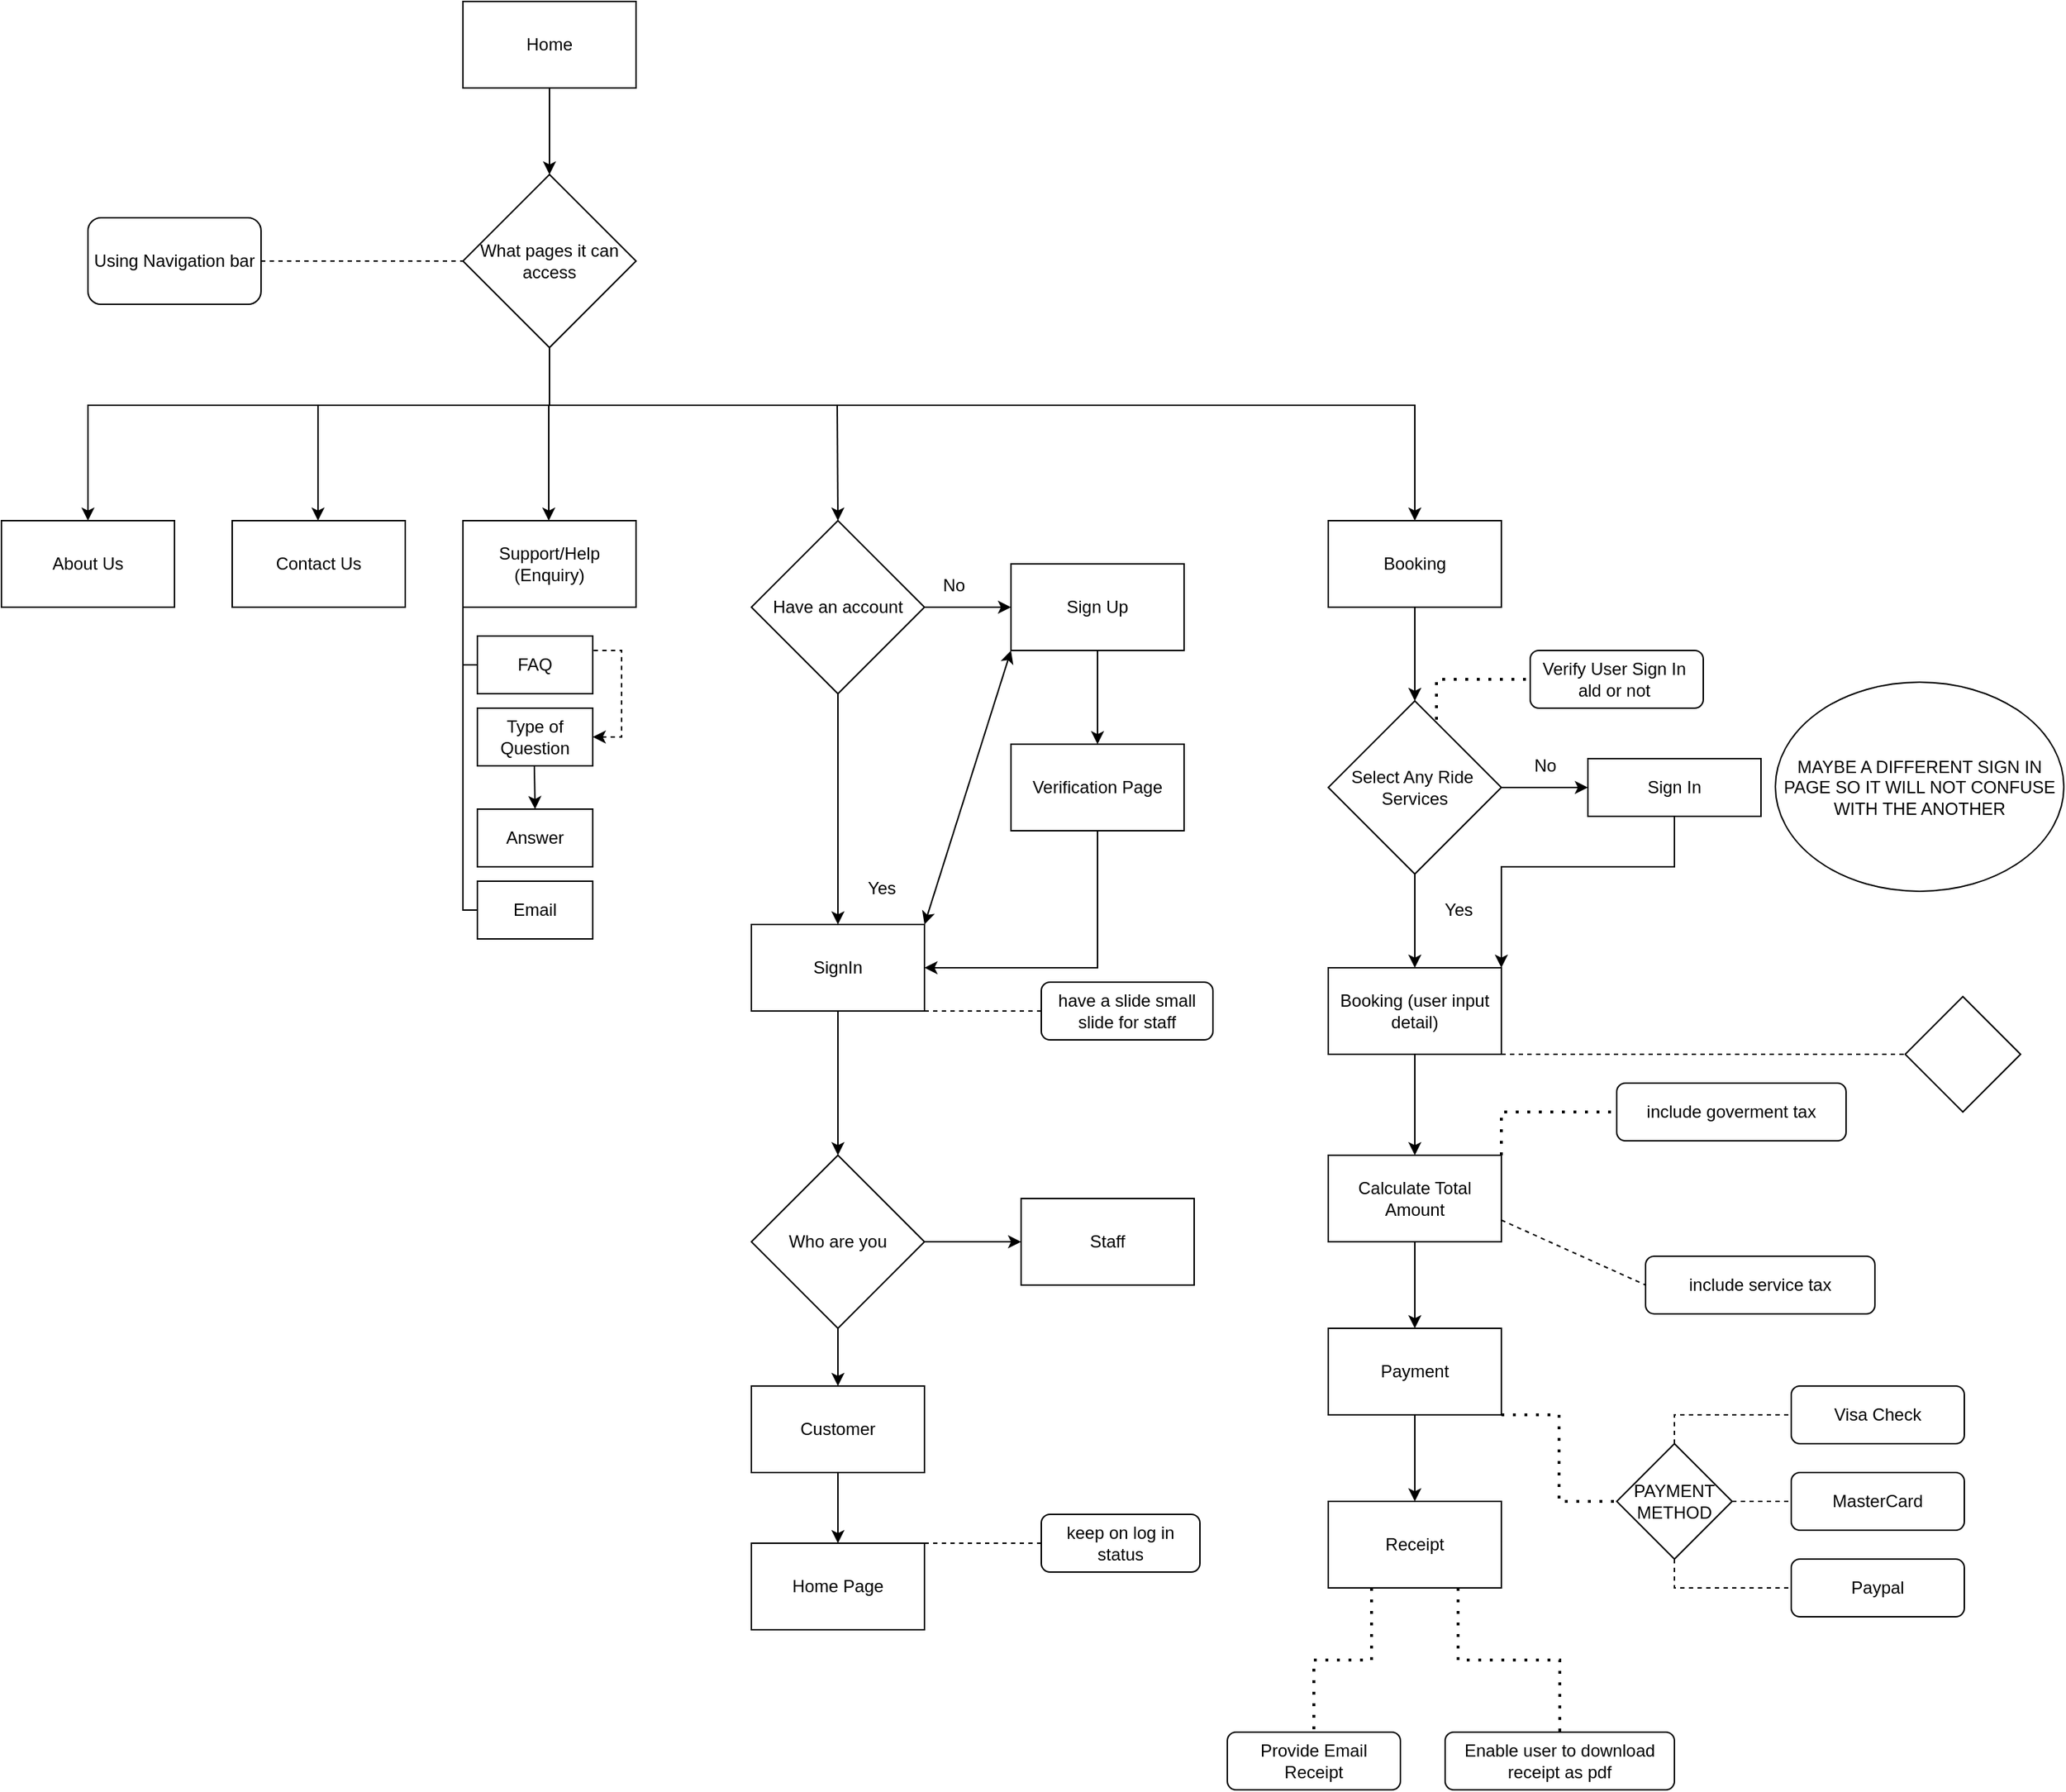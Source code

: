 <mxfile version="21.0.6" type="github"><diagram id="C5RBs43oDa-KdzZeNtuy" name="Page-1"><mxGraphModel dx="1627" dy="788" grid="1" gridSize="10" guides="1" tooltips="1" connect="1" arrows="1" fold="1" page="1" pageScale="1" pageWidth="827" pageHeight="1169" math="0" shadow="0"><root><mxCell id="WIyWlLk6GJQsqaUBKTNV-0"/><mxCell id="WIyWlLk6GJQsqaUBKTNV-1" parent="WIyWlLk6GJQsqaUBKTNV-0"/><mxCell id="jvYdk_ujipmIe7CMrrBQ-0" value="Home" style="rounded=0;whiteSpace=wrap;html=1;" parent="WIyWlLk6GJQsqaUBKTNV-1" vertex="1"><mxGeometry x="320" y="40" width="120" height="60" as="geometry"/></mxCell><mxCell id="jvYdk_ujipmIe7CMrrBQ-1" value="What pages it can access" style="rhombus;whiteSpace=wrap;html=1;" parent="WIyWlLk6GJQsqaUBKTNV-1" vertex="1"><mxGeometry x="320" y="160" width="120" height="120" as="geometry"/></mxCell><mxCell id="jvYdk_ujipmIe7CMrrBQ-3" value="" style="endArrow=classic;html=1;rounded=0;exitX=0.5;exitY=1;exitDx=0;exitDy=0;" parent="WIyWlLk6GJQsqaUBKTNV-1" source="jvYdk_ujipmIe7CMrrBQ-0" target="jvYdk_ujipmIe7CMrrBQ-1" edge="1"><mxGeometry width="50" height="50" relative="1" as="geometry"><mxPoint x="210" y="120" as="sourcePoint"/><mxPoint x="210" y="210" as="targetPoint"/></mxGeometry></mxCell><mxCell id="jvYdk_ujipmIe7CMrrBQ-5" value="" style="endArrow=classic;html=1;rounded=0;exitX=0.5;exitY=1;exitDx=0;exitDy=0;edgeStyle=orthogonalEdgeStyle;entryX=0.5;entryY=0;entryDx=0;entryDy=0;" parent="WIyWlLk6GJQsqaUBKTNV-1" source="jvYdk_ujipmIe7CMrrBQ-1" target="jvYdk_ujipmIe7CMrrBQ-12" edge="1"><mxGeometry width="50" height="50" relative="1" as="geometry"><mxPoint x="210" y="120" as="sourcePoint"/><mxPoint x="160" y="400" as="targetPoint"/><Array as="points"><mxPoint x="380" y="320"/><mxPoint x="60" y="320"/></Array></mxGeometry></mxCell><mxCell id="jvYdk_ujipmIe7CMrrBQ-7" value="" style="endArrow=classic;html=1;rounded=0;" parent="WIyWlLk6GJQsqaUBKTNV-1" edge="1"><mxGeometry width="50" height="50" relative="1" as="geometry"><mxPoint x="219.5" y="320" as="sourcePoint"/><mxPoint x="219.5" y="400" as="targetPoint"/></mxGeometry></mxCell><mxCell id="jvYdk_ujipmIe7CMrrBQ-9" value="" style="endArrow=classic;html=1;rounded=0;" parent="WIyWlLk6GJQsqaUBKTNV-1" edge="1"><mxGeometry width="50" height="50" relative="1" as="geometry"><mxPoint x="379.5" y="320" as="sourcePoint"/><mxPoint x="379.5" y="400" as="targetPoint"/></mxGeometry></mxCell><mxCell id="jvYdk_ujipmIe7CMrrBQ-10" value="" style="endArrow=classic;html=1;rounded=0;exitX=0.5;exitY=1;exitDx=0;exitDy=0;edgeStyle=orthogonalEdgeStyle;entryX=0.5;entryY=0;entryDx=0;entryDy=0;" parent="WIyWlLk6GJQsqaUBKTNV-1" source="jvYdk_ujipmIe7CMrrBQ-1" target="jvYdk_ujipmIe7CMrrBQ-16" edge="1"><mxGeometry width="50" height="50" relative="1" as="geometry"><mxPoint x="390" y="290" as="sourcePoint"/><mxPoint x="720" y="400" as="targetPoint"/><Array as="points"><mxPoint x="380" y="320"/><mxPoint x="980" y="320"/></Array></mxGeometry></mxCell><mxCell id="jvYdk_ujipmIe7CMrrBQ-11" value="" style="endArrow=classic;html=1;rounded=0;entryX=0.5;entryY=0;entryDx=0;entryDy=0;" parent="WIyWlLk6GJQsqaUBKTNV-1" target="jvYdk_ujipmIe7CMrrBQ-72" edge="1"><mxGeometry width="50" height="50" relative="1" as="geometry"><mxPoint x="579.5" y="320" as="sourcePoint"/><mxPoint x="579.5" y="400" as="targetPoint"/></mxGeometry></mxCell><mxCell id="jvYdk_ujipmIe7CMrrBQ-12" value="About Us" style="rounded=0;whiteSpace=wrap;html=1;" parent="WIyWlLk6GJQsqaUBKTNV-1" vertex="1"><mxGeometry y="400" width="120" height="60" as="geometry"/></mxCell><mxCell id="jvYdk_ujipmIe7CMrrBQ-13" value="Contact Us" style="rounded=0;whiteSpace=wrap;html=1;" parent="WIyWlLk6GJQsqaUBKTNV-1" vertex="1"><mxGeometry x="160" y="400" width="120" height="60" as="geometry"/></mxCell><mxCell id="jvYdk_ujipmIe7CMrrBQ-14" value="Support/Help&lt;br&gt;(Enquiry)" style="rounded=0;whiteSpace=wrap;html=1;" parent="WIyWlLk6GJQsqaUBKTNV-1" vertex="1"><mxGeometry x="320" y="400" width="120" height="60" as="geometry"/></mxCell><mxCell id="jvYdk_ujipmIe7CMrrBQ-15" value="SignIn" style="rounded=0;whiteSpace=wrap;html=1;" parent="WIyWlLk6GJQsqaUBKTNV-1" vertex="1"><mxGeometry x="520" y="680" width="120" height="60" as="geometry"/></mxCell><mxCell id="jvYdk_ujipmIe7CMrrBQ-16" value="Booking" style="rounded=0;whiteSpace=wrap;html=1;" parent="WIyWlLk6GJQsqaUBKTNV-1" vertex="1"><mxGeometry x="920" y="400" width="120" height="60" as="geometry"/></mxCell><mxCell id="jvYdk_ujipmIe7CMrrBQ-30" value="Using Navigation bar" style="rounded=1;whiteSpace=wrap;html=1;" parent="WIyWlLk6GJQsqaUBKTNV-1" vertex="1"><mxGeometry x="60" y="190" width="120" height="60" as="geometry"/></mxCell><mxCell id="jvYdk_ujipmIe7CMrrBQ-39" value="FAQ" style="rounded=0;whiteSpace=wrap;html=1;" parent="WIyWlLk6GJQsqaUBKTNV-1" vertex="1"><mxGeometry x="330" y="480" width="80" height="40" as="geometry"/></mxCell><mxCell id="jvYdk_ujipmIe7CMrrBQ-40" value="Email" style="rounded=0;whiteSpace=wrap;html=1;" parent="WIyWlLk6GJQsqaUBKTNV-1" vertex="1"><mxGeometry x="330" y="650" width="80" height="40" as="geometry"/></mxCell><mxCell id="jvYdk_ujipmIe7CMrrBQ-41" value="" style="endArrow=none;html=1;rounded=0;entryX=0;entryY=1;entryDx=0;entryDy=0;exitX=0;exitY=0.5;exitDx=0;exitDy=0;edgeStyle=orthogonalEdgeStyle;" parent="WIyWlLk6GJQsqaUBKTNV-1" source="jvYdk_ujipmIe7CMrrBQ-40" target="jvYdk_ujipmIe7CMrrBQ-14" edge="1"><mxGeometry width="50" height="50" relative="1" as="geometry"><mxPoint x="300" y="570" as="sourcePoint"/><mxPoint x="350" y="520" as="targetPoint"/></mxGeometry></mxCell><mxCell id="jvYdk_ujipmIe7CMrrBQ-42" value="" style="endArrow=none;html=1;rounded=0;exitX=0;exitY=0.5;exitDx=0;exitDy=0;" parent="WIyWlLk6GJQsqaUBKTNV-1" source="jvYdk_ujipmIe7CMrrBQ-39" edge="1"><mxGeometry width="50" height="50" relative="1" as="geometry"><mxPoint x="520" y="570" as="sourcePoint"/><mxPoint x="320" y="500" as="targetPoint"/></mxGeometry></mxCell><mxCell id="jvYdk_ujipmIe7CMrrBQ-44" value="" style="endArrow=none;html=1;rounded=0;entryX=1;entryY=0.25;entryDx=0;entryDy=0;exitX=1;exitY=0.5;exitDx=0;exitDy=0;edgeStyle=orthogonalEdgeStyle;startArrow=classic;startFill=1;dashed=1;" parent="WIyWlLk6GJQsqaUBKTNV-1" source="jvYdk_ujipmIe7CMrrBQ-45" target="jvYdk_ujipmIe7CMrrBQ-39" edge="1"><mxGeometry width="50" height="50" relative="1" as="geometry"><mxPoint x="440" y="550" as="sourcePoint"/><mxPoint x="330" y="470" as="targetPoint"/><Array as="points"><mxPoint x="430" y="550"/><mxPoint x="430" y="490"/></Array></mxGeometry></mxCell><mxCell id="jvYdk_ujipmIe7CMrrBQ-45" value="Type of Question" style="rounded=0;whiteSpace=wrap;html=1;" parent="WIyWlLk6GJQsqaUBKTNV-1" vertex="1"><mxGeometry x="330" y="530" width="80" height="40" as="geometry"/></mxCell><mxCell id="jvYdk_ujipmIe7CMrrBQ-46" value="" style="endArrow=classic;html=1;rounded=0;entryX=0.5;entryY=0;entryDx=0;entryDy=0;" parent="WIyWlLk6GJQsqaUBKTNV-1" target="jvYdk_ujipmIe7CMrrBQ-47" edge="1"><mxGeometry width="50" height="50" relative="1" as="geometry"><mxPoint x="369.5" y="570" as="sourcePoint"/><mxPoint x="370" y="610" as="targetPoint"/></mxGeometry></mxCell><mxCell id="jvYdk_ujipmIe7CMrrBQ-47" value="Answer" style="rounded=0;whiteSpace=wrap;html=1;" parent="WIyWlLk6GJQsqaUBKTNV-1" vertex="1"><mxGeometry x="330" y="600" width="80" height="40" as="geometry"/></mxCell><mxCell id="jvYdk_ujipmIe7CMrrBQ-49" value="" style="endArrow=classic;html=1;rounded=0;exitX=1;exitY=0.5;exitDx=0;exitDy=0;entryX=0;entryY=0.5;entryDx=0;entryDy=0;" parent="WIyWlLk6GJQsqaUBKTNV-1" source="jvYdk_ujipmIe7CMrrBQ-72" target="jvYdk_ujipmIe7CMrrBQ-50" edge="1"><mxGeometry width="50" height="50" relative="1" as="geometry"><mxPoint x="759.5" y="440" as="sourcePoint"/><mxPoint x="750" y="380" as="targetPoint"/></mxGeometry></mxCell><mxCell id="jvYdk_ujipmIe7CMrrBQ-50" value="Sign Up" style="rounded=0;whiteSpace=wrap;html=1;" parent="WIyWlLk6GJQsqaUBKTNV-1" vertex="1"><mxGeometry x="700" y="430" width="120" height="60" as="geometry"/></mxCell><mxCell id="jvYdk_ujipmIe7CMrrBQ-51" value="" style="endArrow=none;dashed=1;html=1;dashPattern=1 3;strokeWidth=2;rounded=0;exitX=1;exitY=0;exitDx=0;exitDy=0;entryX=0;entryY=0.5;entryDx=0;entryDy=0;edgeStyle=orthogonalEdgeStyle;" parent="WIyWlLk6GJQsqaUBKTNV-1" source="jvYdk_ujipmIe7CMrrBQ-54" target="jvYdk_ujipmIe7CMrrBQ-52" edge="1"><mxGeometry width="50" height="50" relative="1" as="geometry"><mxPoint x="1300" y="480" as="sourcePoint"/><mxPoint x="1100" y="430" as="targetPoint"/><Array as="points"><mxPoint x="995" y="510"/></Array></mxGeometry></mxCell><mxCell id="jvYdk_ujipmIe7CMrrBQ-52" value="Verify User Sign In&amp;nbsp;&lt;br&gt;ald or not&amp;nbsp;" style="rounded=1;whiteSpace=wrap;html=1;" parent="WIyWlLk6GJQsqaUBKTNV-1" vertex="1"><mxGeometry x="1060" y="490" width="120" height="40" as="geometry"/></mxCell><mxCell id="jvYdk_ujipmIe7CMrrBQ-59" style="rounded=0;orthogonalLoop=1;jettySize=auto;html=1;entryX=0;entryY=0.5;entryDx=0;entryDy=0;" parent="WIyWlLk6GJQsqaUBKTNV-1" source="jvYdk_ujipmIe7CMrrBQ-54" target="jvYdk_ujipmIe7CMrrBQ-58" edge="1"><mxGeometry relative="1" as="geometry"/></mxCell><mxCell id="jvYdk_ujipmIe7CMrrBQ-54" value="Select Any Ride&amp;nbsp;&lt;br&gt;Services" style="rhombus;whiteSpace=wrap;html=1;" parent="WIyWlLk6GJQsqaUBKTNV-1" vertex="1"><mxGeometry x="920" y="525" width="120" height="120" as="geometry"/></mxCell><mxCell id="jvYdk_ujipmIe7CMrrBQ-55" value="" style="endArrow=classic;html=1;rounded=0;entryX=0.5;entryY=0;entryDx=0;entryDy=0;exitX=0.5;exitY=1;exitDx=0;exitDy=0;" parent="WIyWlLk6GJQsqaUBKTNV-1" source="jvYdk_ujipmIe7CMrrBQ-16" target="jvYdk_ujipmIe7CMrrBQ-54" edge="1"><mxGeometry width="50" height="50" relative="1" as="geometry"><mxPoint x="789.5" y="330" as="sourcePoint"/><mxPoint x="790" y="410" as="targetPoint"/></mxGeometry></mxCell><mxCell id="jvYdk_ujipmIe7CMrrBQ-56" value="" style="endArrow=classic;html=1;rounded=0;exitX=0.5;exitY=1;exitDx=0;exitDy=0;entryX=0.5;entryY=0;entryDx=0;entryDy=0;" parent="WIyWlLk6GJQsqaUBKTNV-1" source="jvYdk_ujipmIe7CMrrBQ-54" target="jvYdk_ujipmIe7CMrrBQ-64" edge="1"><mxGeometry width="50" height="50" relative="1" as="geometry"><mxPoint x="990" y="470" as="sourcePoint"/><mxPoint x="980" y="640" as="targetPoint"/></mxGeometry></mxCell><mxCell id="jvYdk_ujipmIe7CMrrBQ-58" value="Sign In" style="rounded=0;whiteSpace=wrap;html=1;" parent="WIyWlLk6GJQsqaUBKTNV-1" vertex="1"><mxGeometry x="1100" y="565" width="120" height="40" as="geometry"/></mxCell><mxCell id="jvYdk_ujipmIe7CMrrBQ-60" value="No" style="text;html=1;align=center;verticalAlign=middle;resizable=0;points=[];autosize=1;strokeColor=none;fillColor=none;" parent="WIyWlLk6GJQsqaUBKTNV-1" vertex="1"><mxGeometry x="1050" y="555" width="40" height="30" as="geometry"/></mxCell><mxCell id="jvYdk_ujipmIe7CMrrBQ-63" value="Yes" style="text;html=1;align=center;verticalAlign=middle;resizable=0;points=[];autosize=1;strokeColor=none;fillColor=none;" parent="WIyWlLk6GJQsqaUBKTNV-1" vertex="1"><mxGeometry x="990" y="655" width="40" height="30" as="geometry"/></mxCell><mxCell id="jvYdk_ujipmIe7CMrrBQ-64" value="Booking (user input detail)" style="rounded=0;whiteSpace=wrap;html=1;" parent="WIyWlLk6GJQsqaUBKTNV-1" vertex="1"><mxGeometry x="920" y="710" width="120" height="60" as="geometry"/></mxCell><mxCell id="jvYdk_ujipmIe7CMrrBQ-66" value="Calculate Total Amount" style="rounded=0;whiteSpace=wrap;html=1;" parent="WIyWlLk6GJQsqaUBKTNV-1" vertex="1"><mxGeometry x="920" y="840" width="120" height="60" as="geometry"/></mxCell><mxCell id="jvYdk_ujipmIe7CMrrBQ-67" value="" style="endArrow=classic;html=1;rounded=0;exitX=0.5;exitY=1;exitDx=0;exitDy=0;entryX=0.5;entryY=0;entryDx=0;entryDy=0;" parent="WIyWlLk6GJQsqaUBKTNV-1" source="jvYdk_ujipmIe7CMrrBQ-64" target="jvYdk_ujipmIe7CMrrBQ-66" edge="1"><mxGeometry width="50" height="50" relative="1" as="geometry"><mxPoint x="990" y="655" as="sourcePoint"/><mxPoint x="990" y="720" as="targetPoint"/></mxGeometry></mxCell><mxCell id="jvYdk_ujipmIe7CMrrBQ-68" value="Payment" style="rounded=0;whiteSpace=wrap;html=1;" parent="WIyWlLk6GJQsqaUBKTNV-1" vertex="1"><mxGeometry x="920" y="960" width="120" height="60" as="geometry"/></mxCell><mxCell id="jvYdk_ujipmIe7CMrrBQ-69" value="" style="endArrow=classic;html=1;rounded=0;entryX=0.5;entryY=0;entryDx=0;entryDy=0;exitX=0.5;exitY=1;exitDx=0;exitDy=0;" parent="WIyWlLk6GJQsqaUBKTNV-1" source="jvYdk_ujipmIe7CMrrBQ-66" target="jvYdk_ujipmIe7CMrrBQ-68" edge="1"><mxGeometry width="50" height="50" relative="1" as="geometry"><mxPoint x="1060" y="930" as="sourcePoint"/><mxPoint x="990" y="840" as="targetPoint"/></mxGeometry></mxCell><mxCell id="jvYdk_ujipmIe7CMrrBQ-70" value="Receipt" style="rounded=0;whiteSpace=wrap;html=1;" parent="WIyWlLk6GJQsqaUBKTNV-1" vertex="1"><mxGeometry x="920" y="1080" width="120" height="60" as="geometry"/></mxCell><mxCell id="jvYdk_ujipmIe7CMrrBQ-71" value="" style="endArrow=classic;html=1;rounded=0;entryX=0.5;entryY=0;entryDx=0;entryDy=0;exitX=0.5;exitY=1;exitDx=0;exitDy=0;" parent="WIyWlLk6GJQsqaUBKTNV-1" target="jvYdk_ujipmIe7CMrrBQ-70" edge="1"><mxGeometry width="50" height="50" relative="1" as="geometry"><mxPoint x="980" y="1020" as="sourcePoint"/><mxPoint x="990" y="960" as="targetPoint"/></mxGeometry></mxCell><mxCell id="jvYdk_ujipmIe7CMrrBQ-72" value="Have an account" style="rhombus;whiteSpace=wrap;html=1;" parent="WIyWlLk6GJQsqaUBKTNV-1" vertex="1"><mxGeometry x="520" y="400" width="120" height="120" as="geometry"/></mxCell><mxCell id="jvYdk_ujipmIe7CMrrBQ-73" value="" style="endArrow=classic;html=1;rounded=0;exitX=0.5;exitY=1;exitDx=0;exitDy=0;entryX=0.5;entryY=0;entryDx=0;entryDy=0;" parent="WIyWlLk6GJQsqaUBKTNV-1" source="jvYdk_ujipmIe7CMrrBQ-50" target="jvYdk_ujipmIe7CMrrBQ-74" edge="1"><mxGeometry width="50" height="50" relative="1" as="geometry"><mxPoint x="730" y="620" as="sourcePoint"/><mxPoint x="760" y="570" as="targetPoint"/></mxGeometry></mxCell><mxCell id="jvYdk_ujipmIe7CMrrBQ-77" style="edgeStyle=orthogonalEdgeStyle;rounded=0;orthogonalLoop=1;jettySize=auto;html=1;entryX=1;entryY=0.5;entryDx=0;entryDy=0;" parent="WIyWlLk6GJQsqaUBKTNV-1" source="jvYdk_ujipmIe7CMrrBQ-74" target="jvYdk_ujipmIe7CMrrBQ-15" edge="1"><mxGeometry relative="1" as="geometry"><Array as="points"><mxPoint x="760" y="710"/></Array></mxGeometry></mxCell><mxCell id="jvYdk_ujipmIe7CMrrBQ-74" value="Verification Page" style="rounded=0;whiteSpace=wrap;html=1;" parent="WIyWlLk6GJQsqaUBKTNV-1" vertex="1"><mxGeometry x="700" y="555" width="120" height="60" as="geometry"/></mxCell><mxCell id="jvYdk_ujipmIe7CMrrBQ-75" value="No" style="text;html=1;align=center;verticalAlign=middle;resizable=0;points=[];autosize=1;strokeColor=none;fillColor=none;" parent="WIyWlLk6GJQsqaUBKTNV-1" vertex="1"><mxGeometry x="640" y="430" width="40" height="30" as="geometry"/></mxCell><mxCell id="jvYdk_ujipmIe7CMrrBQ-76" value="" style="endArrow=classic;html=1;rounded=0;entryX=0.5;entryY=0;entryDx=0;entryDy=0;exitX=0.5;exitY=1;exitDx=0;exitDy=0;" parent="WIyWlLk6GJQsqaUBKTNV-1" source="jvYdk_ujipmIe7CMrrBQ-72" target="jvYdk_ujipmIe7CMrrBQ-15" edge="1"><mxGeometry width="50" height="50" relative="1" as="geometry"><mxPoint x="589.5" y="330" as="sourcePoint"/><mxPoint x="590" y="410" as="targetPoint"/></mxGeometry></mxCell><mxCell id="jvYdk_ujipmIe7CMrrBQ-78" value="Yes" style="text;html=1;align=center;verticalAlign=middle;resizable=0;points=[];autosize=1;strokeColor=none;fillColor=none;" parent="WIyWlLk6GJQsqaUBKTNV-1" vertex="1"><mxGeometry x="590" y="640" width="40" height="30" as="geometry"/></mxCell><mxCell id="jvYdk_ujipmIe7CMrrBQ-79" value="" style="endArrow=classic;startArrow=classic;html=1;rounded=0;entryX=0;entryY=1;entryDx=0;entryDy=0;exitX=1;exitY=0;exitDx=0;exitDy=0;" parent="WIyWlLk6GJQsqaUBKTNV-1" source="jvYdk_ujipmIe7CMrrBQ-15" target="jvYdk_ujipmIe7CMrrBQ-50" edge="1"><mxGeometry width="50" height="50" relative="1" as="geometry"><mxPoint x="620" y="670" as="sourcePoint"/><mxPoint x="670" y="620" as="targetPoint"/></mxGeometry></mxCell><mxCell id="jvYdk_ujipmIe7CMrrBQ-81" value="Customer" style="rounded=0;whiteSpace=wrap;html=1;" parent="WIyWlLk6GJQsqaUBKTNV-1" vertex="1"><mxGeometry x="520" y="1000" width="120" height="60" as="geometry"/></mxCell><mxCell id="jvYdk_ujipmIe7CMrrBQ-82" value="Staff" style="rounded=0;whiteSpace=wrap;html=1;" parent="WIyWlLk6GJQsqaUBKTNV-1" vertex="1"><mxGeometry x="707" y="870" width="120" height="60" as="geometry"/></mxCell><mxCell id="jvYdk_ujipmIe7CMrrBQ-83" value="Who are you" style="rhombus;whiteSpace=wrap;html=1;" parent="WIyWlLk6GJQsqaUBKTNV-1" vertex="1"><mxGeometry x="520" y="840" width="120" height="120" as="geometry"/></mxCell><mxCell id="jvYdk_ujipmIe7CMrrBQ-84" value="" style="endArrow=classic;html=1;rounded=0;exitX=0.5;exitY=1;exitDx=0;exitDy=0;entryX=0.5;entryY=0;entryDx=0;entryDy=0;" parent="WIyWlLk6GJQsqaUBKTNV-1" source="jvYdk_ujipmIe7CMrrBQ-15" target="jvYdk_ujipmIe7CMrrBQ-83" edge="1"><mxGeometry width="50" height="50" relative="1" as="geometry"><mxPoint x="740" y="840" as="sourcePoint"/><mxPoint x="790" y="790" as="targetPoint"/></mxGeometry></mxCell><mxCell id="jvYdk_ujipmIe7CMrrBQ-85" value="" style="endArrow=classic;html=1;rounded=0;exitX=0.5;exitY=1;exitDx=0;exitDy=0;entryX=0.5;entryY=0;entryDx=0;entryDy=0;" parent="WIyWlLk6GJQsqaUBKTNV-1" source="jvYdk_ujipmIe7CMrrBQ-83" target="jvYdk_ujipmIe7CMrrBQ-81" edge="1"><mxGeometry width="50" height="50" relative="1" as="geometry"><mxPoint x="590" y="750" as="sourcePoint"/><mxPoint x="590" y="850" as="targetPoint"/></mxGeometry></mxCell><mxCell id="jvYdk_ujipmIe7CMrrBQ-86" value="" style="endArrow=classic;html=1;rounded=0;exitX=1;exitY=0.5;exitDx=0;exitDy=0;entryX=0;entryY=0.5;entryDx=0;entryDy=0;" parent="WIyWlLk6GJQsqaUBKTNV-1" source="jvYdk_ujipmIe7CMrrBQ-83" target="jvYdk_ujipmIe7CMrrBQ-82" edge="1"><mxGeometry width="50" height="50" relative="1" as="geometry"><mxPoint x="590" y="970" as="sourcePoint"/><mxPoint x="590" y="1070" as="targetPoint"/></mxGeometry></mxCell><mxCell id="jvYdk_ujipmIe7CMrrBQ-87" value="have a slide small slide for staff" style="rounded=1;whiteSpace=wrap;html=1;" parent="WIyWlLk6GJQsqaUBKTNV-1" vertex="1"><mxGeometry x="721" y="720" width="119" height="40" as="geometry"/></mxCell><mxCell id="jvYdk_ujipmIe7CMrrBQ-88" value="" style="endArrow=none;dashed=1;html=1;rounded=0;exitX=1;exitY=1;exitDx=0;exitDy=0;entryX=0;entryY=0.5;entryDx=0;entryDy=0;" parent="WIyWlLk6GJQsqaUBKTNV-1" source="jvYdk_ujipmIe7CMrrBQ-15" target="jvYdk_ujipmIe7CMrrBQ-87" edge="1"><mxGeometry width="50" height="50" relative="1" as="geometry"><mxPoint x="670" y="840" as="sourcePoint"/><mxPoint x="720" y="790" as="targetPoint"/></mxGeometry></mxCell><mxCell id="jvYdk_ujipmIe7CMrrBQ-89" value="Home Page" style="rounded=0;whiteSpace=wrap;html=1;" parent="WIyWlLk6GJQsqaUBKTNV-1" vertex="1"><mxGeometry x="520" y="1109" width="120" height="60" as="geometry"/></mxCell><mxCell id="jvYdk_ujipmIe7CMrrBQ-90" value="" style="endArrow=classic;html=1;rounded=0;entryX=0.5;entryY=0;entryDx=0;entryDy=0;exitX=0.5;exitY=1;exitDx=0;exitDy=0;" parent="WIyWlLk6GJQsqaUBKTNV-1" source="jvYdk_ujipmIe7CMrrBQ-81" target="jvYdk_ujipmIe7CMrrBQ-89" edge="1"><mxGeometry width="50" height="50" relative="1" as="geometry"><mxPoint x="590" y="470" as="sourcePoint"/><mxPoint x="590" y="630" as="targetPoint"/></mxGeometry></mxCell><mxCell id="jvYdk_ujipmIe7CMrrBQ-91" value="" style="endArrow=none;dashed=1;html=1;rounded=0;entryX=0;entryY=0.5;entryDx=0;entryDy=0;exitX=1;exitY=0;exitDx=0;exitDy=0;" parent="WIyWlLk6GJQsqaUBKTNV-1" source="jvYdk_ujipmIe7CMrrBQ-89" target="jvYdk_ujipmIe7CMrrBQ-92" edge="1"><mxGeometry width="50" height="50" relative="1" as="geometry"><mxPoint x="640" y="1139" as="sourcePoint"/><mxPoint x="720" y="1139" as="targetPoint"/></mxGeometry></mxCell><mxCell id="jvYdk_ujipmIe7CMrrBQ-92" value="keep on log in status" style="rounded=1;whiteSpace=wrap;html=1;" parent="WIyWlLk6GJQsqaUBKTNV-1" vertex="1"><mxGeometry x="721" y="1089" width="110" height="40" as="geometry"/></mxCell><mxCell id="jvYdk_ujipmIe7CMrrBQ-95" value="" style="endArrow=classic;html=1;rounded=0;exitX=0.5;exitY=1;exitDx=0;exitDy=0;entryX=1;entryY=0;entryDx=0;entryDy=0;edgeStyle=orthogonalEdgeStyle;" parent="WIyWlLk6GJQsqaUBKTNV-1" source="jvYdk_ujipmIe7CMrrBQ-58" target="jvYdk_ujipmIe7CMrrBQ-64" edge="1"><mxGeometry width="50" height="50" relative="1" as="geometry"><mxPoint x="1150" y="670" as="sourcePoint"/><mxPoint x="1200" y="620" as="targetPoint"/><Array as="points"><mxPoint x="1160" y="640"/><mxPoint x="1040" y="640"/></Array></mxGeometry></mxCell><mxCell id="jvYdk_ujipmIe7CMrrBQ-96" value="MAYBE A DIFFERENT SIGN IN PAGE SO IT WILL NOT CONFUSE WITH THE ANOTHER" style="ellipse;whiteSpace=wrap;html=1;" parent="WIyWlLk6GJQsqaUBKTNV-1" vertex="1"><mxGeometry x="1230" y="512" width="200" height="145" as="geometry"/></mxCell><mxCell id="jvYdk_ujipmIe7CMrrBQ-97" value="" style="endArrow=none;dashed=1;html=1;rounded=0;exitX=1;exitY=0.5;exitDx=0;exitDy=0;entryX=0;entryY=0.5;entryDx=0;entryDy=0;edgeStyle=orthogonalEdgeStyle;" parent="WIyWlLk6GJQsqaUBKTNV-1" source="jvYdk_ujipmIe7CMrrBQ-30" target="jvYdk_ujipmIe7CMrrBQ-1" edge="1"><mxGeometry width="50" height="50" relative="1" as="geometry"><mxPoint x="140" y="160" as="sourcePoint"/><mxPoint x="190" y="110" as="targetPoint"/><Array as="points"><mxPoint x="220" y="220"/><mxPoint x="220" y="220"/></Array></mxGeometry></mxCell><mxCell id="jvYdk_ujipmIe7CMrrBQ-99" value="Provide Email Receipt" style="rounded=1;whiteSpace=wrap;html=1;" parent="WIyWlLk6GJQsqaUBKTNV-1" vertex="1"><mxGeometry x="850" y="1240" width="120" height="40" as="geometry"/></mxCell><mxCell id="jvYdk_ujipmIe7CMrrBQ-100" value="" style="endArrow=none;dashed=1;html=1;dashPattern=1 3;strokeWidth=2;rounded=0;exitX=0.25;exitY=1;exitDx=0;exitDy=0;entryX=0.5;entryY=0;entryDx=0;entryDy=0;edgeStyle=orthogonalEdgeStyle;" parent="WIyWlLk6GJQsqaUBKTNV-1" source="jvYdk_ujipmIe7CMrrBQ-70" target="jvYdk_ujipmIe7CMrrBQ-99" edge="1"><mxGeometry width="50" height="50" relative="1" as="geometry"><mxPoint x="1020" y="565" as="sourcePoint"/><mxPoint x="1070" y="520" as="targetPoint"/></mxGeometry></mxCell><mxCell id="jvYdk_ujipmIe7CMrrBQ-101" value="Enable user to download receipt as pdf" style="rounded=1;whiteSpace=wrap;html=1;" parent="WIyWlLk6GJQsqaUBKTNV-1" vertex="1"><mxGeometry x="1001" y="1240" width="159" height="40" as="geometry"/></mxCell><mxCell id="jvYdk_ujipmIe7CMrrBQ-102" value="" style="endArrow=none;dashed=1;html=1;dashPattern=1 3;strokeWidth=2;rounded=0;exitX=0.75;exitY=1;exitDx=0;exitDy=0;entryX=0.5;entryY=0;entryDx=0;entryDy=0;edgeStyle=orthogonalEdgeStyle;" parent="WIyWlLk6GJQsqaUBKTNV-1" source="jvYdk_ujipmIe7CMrrBQ-70" target="jvYdk_ujipmIe7CMrrBQ-101" edge="1"><mxGeometry width="50" height="50" relative="1" as="geometry"><mxPoint x="1040" y="1130" as="sourcePoint"/><mxPoint x="1070" y="570" as="targetPoint"/></mxGeometry></mxCell><mxCell id="jvYdk_ujipmIe7CMrrBQ-107" value="" style="endArrow=none;dashed=1;html=1;dashPattern=1 3;strokeWidth=2;rounded=0;exitX=1;exitY=1;exitDx=0;exitDy=0;entryX=0;entryY=0.5;entryDx=0;entryDy=0;edgeStyle=orthogonalEdgeStyle;" parent="WIyWlLk6GJQsqaUBKTNV-1" source="jvYdk_ujipmIe7CMrrBQ-68" target="jvYdk_ujipmIe7CMrrBQ-108" edge="1"><mxGeometry width="50" height="50" relative="1" as="geometry"><mxPoint x="1050" y="1090" as="sourcePoint"/><mxPoint x="1160" y="960" as="targetPoint"/><Array as="points"><mxPoint x="1080" y="1020"/><mxPoint x="1080" y="1080"/></Array></mxGeometry></mxCell><mxCell id="jvYdk_ujipmIe7CMrrBQ-108" value="PAYMENT&lt;br&gt;METHOD" style="rhombus;whiteSpace=wrap;html=1;" parent="WIyWlLk6GJQsqaUBKTNV-1" vertex="1"><mxGeometry x="1120" y="1040" width="80" height="80" as="geometry"/></mxCell><mxCell id="jvYdk_ujipmIe7CMrrBQ-109" value="Visa Check" style="rounded=1;whiteSpace=wrap;html=1;" parent="WIyWlLk6GJQsqaUBKTNV-1" vertex="1"><mxGeometry x="1241" y="1000" width="120" height="40" as="geometry"/></mxCell><mxCell id="jvYdk_ujipmIe7CMrrBQ-110" value="Paypal" style="rounded=1;whiteSpace=wrap;html=1;" parent="WIyWlLk6GJQsqaUBKTNV-1" vertex="1"><mxGeometry x="1241" y="1120" width="120" height="40" as="geometry"/></mxCell><mxCell id="jvYdk_ujipmIe7CMrrBQ-111" value="MasterCard" style="rounded=1;whiteSpace=wrap;html=1;" parent="WIyWlLk6GJQsqaUBKTNV-1" vertex="1"><mxGeometry x="1241" y="1060" width="120" height="40" as="geometry"/></mxCell><mxCell id="jvYdk_ujipmIe7CMrrBQ-112" value="" style="endArrow=none;dashed=1;html=1;rounded=0;exitX=0.5;exitY=0;exitDx=0;exitDy=0;entryX=0;entryY=0.5;entryDx=0;entryDy=0;edgeStyle=orthogonalEdgeStyle;" parent="WIyWlLk6GJQsqaUBKTNV-1" source="jvYdk_ujipmIe7CMrrBQ-108" target="jvYdk_ujipmIe7CMrrBQ-109" edge="1"><mxGeometry width="50" height="50" relative="1" as="geometry"><mxPoint x="1290" y="950" as="sourcePoint"/><mxPoint x="1340" y="900" as="targetPoint"/></mxGeometry></mxCell><mxCell id="jvYdk_ujipmIe7CMrrBQ-113" value="" style="endArrow=none;dashed=1;html=1;rounded=0;exitX=1;exitY=0.5;exitDx=0;exitDy=0;entryX=0;entryY=0.5;entryDx=0;entryDy=0;" parent="WIyWlLk6GJQsqaUBKTNV-1" source="jvYdk_ujipmIe7CMrrBQ-108" target="jvYdk_ujipmIe7CMrrBQ-111" edge="1"><mxGeometry width="50" height="50" relative="1" as="geometry"><mxPoint x="1260" y="1060" as="sourcePoint"/><mxPoint x="1310" y="1010" as="targetPoint"/></mxGeometry></mxCell><mxCell id="jvYdk_ujipmIe7CMrrBQ-114" value="" style="endArrow=none;dashed=1;html=1;rounded=0;exitX=0.5;exitY=1;exitDx=0;exitDy=0;entryX=0;entryY=0.5;entryDx=0;entryDy=0;edgeStyle=orthogonalEdgeStyle;" parent="WIyWlLk6GJQsqaUBKTNV-1" source="jvYdk_ujipmIe7CMrrBQ-108" target="jvYdk_ujipmIe7CMrrBQ-110" edge="1"><mxGeometry width="50" height="50" relative="1" as="geometry"><mxPoint x="1220" y="1150" as="sourcePoint"/><mxPoint x="1270" y="1100" as="targetPoint"/></mxGeometry></mxCell><mxCell id="jvYdk_ujipmIe7CMrrBQ-115" value="include goverment tax" style="rounded=1;whiteSpace=wrap;html=1;" parent="WIyWlLk6GJQsqaUBKTNV-1" vertex="1"><mxGeometry x="1120" y="790" width="159" height="40" as="geometry"/></mxCell><mxCell id="jvYdk_ujipmIe7CMrrBQ-116" value="" style="endArrow=none;dashed=1;html=1;dashPattern=1 3;strokeWidth=2;rounded=0;exitX=1;exitY=0;exitDx=0;exitDy=0;entryX=0;entryY=0.5;entryDx=0;entryDy=0;edgeStyle=orthogonalEdgeStyle;" parent="WIyWlLk6GJQsqaUBKTNV-1" source="jvYdk_ujipmIe7CMrrBQ-66" target="jvYdk_ujipmIe7CMrrBQ-115" edge="1"><mxGeometry width="50" height="50" relative="1" as="geometry"><mxPoint x="1149" y="380" as="sourcePoint"/><mxPoint x="1189" y="90" as="targetPoint"/></mxGeometry></mxCell><mxCell id="jvYdk_ujipmIe7CMrrBQ-117" value="include service tax" style="rounded=1;whiteSpace=wrap;html=1;" parent="WIyWlLk6GJQsqaUBKTNV-1" vertex="1"><mxGeometry x="1140" y="910" width="159" height="40" as="geometry"/></mxCell><mxCell id="jvYdk_ujipmIe7CMrrBQ-119" value="" style="endArrow=none;dashed=1;html=1;rounded=0;exitX=1;exitY=0.75;exitDx=0;exitDy=0;entryX=0;entryY=0.5;entryDx=0;entryDy=0;" parent="WIyWlLk6GJQsqaUBKTNV-1" source="jvYdk_ujipmIe7CMrrBQ-66" target="jvYdk_ujipmIe7CMrrBQ-117" edge="1"><mxGeometry width="50" height="50" relative="1" as="geometry"><mxPoint x="1360" y="880" as="sourcePoint"/><mxPoint x="1410" y="830" as="targetPoint"/></mxGeometry></mxCell><mxCell id="jvYdk_ujipmIe7CMrrBQ-120" value="" style="endArrow=none;dashed=1;html=1;rounded=0;exitX=1;exitY=1;exitDx=0;exitDy=0;entryX=0;entryY=0.5;entryDx=0;entryDy=0;" parent="WIyWlLk6GJQsqaUBKTNV-1" source="jvYdk_ujipmIe7CMrrBQ-64" target="jvYdk_ujipmIe7CMrrBQ-121" edge="1"><mxGeometry width="50" height="50" relative="1" as="geometry"><mxPoint x="1210" y="750" as="sourcePoint"/><mxPoint x="1200" y="755" as="targetPoint"/></mxGeometry></mxCell><mxCell id="jvYdk_ujipmIe7CMrrBQ-121" value="" style="rhombus;whiteSpace=wrap;html=1;" parent="WIyWlLk6GJQsqaUBKTNV-1" vertex="1"><mxGeometry x="1320" y="730" width="80" height="80" as="geometry"/></mxCell></root></mxGraphModel></diagram></mxfile>